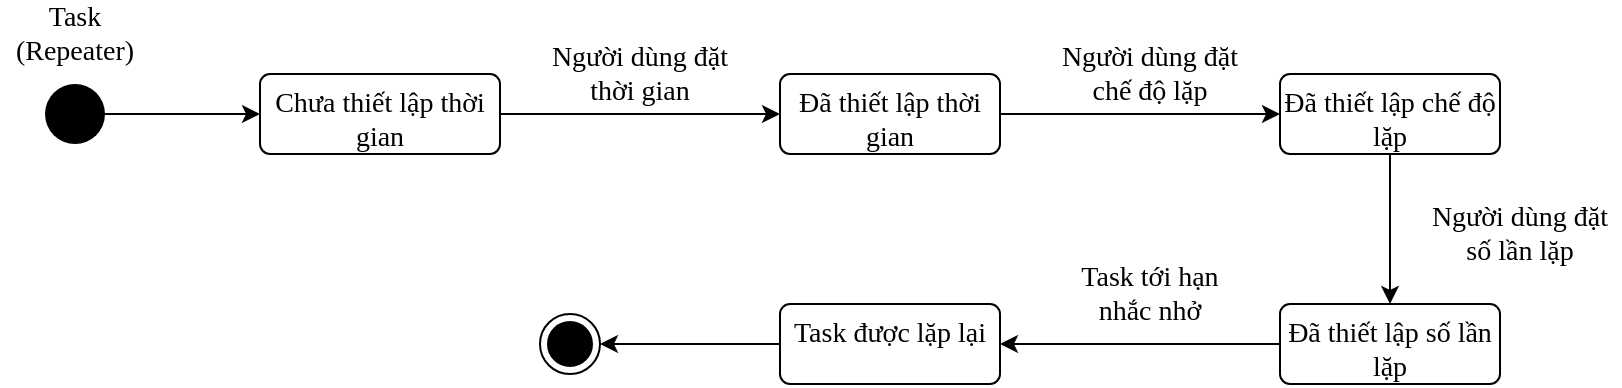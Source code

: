 <mxfile version="13.9.8" type="device"><diagram id="jaPoYFv7e6qm7X59Rcum" name="Page-1"><mxGraphModel dx="868" dy="450" grid="1" gridSize="10" guides="1" tooltips="1" connect="1" arrows="1" fold="1" page="1" pageScale="1" pageWidth="850" pageHeight="1100" math="0" shadow="0"><root><mxCell id="0"/><mxCell id="1" parent="0"/><mxCell id="sZMtWZJPlpAVGIcao_l2-1" style="edgeStyle=orthogonalEdgeStyle;rounded=0;orthogonalLoop=1;jettySize=auto;html=1;fontSize=14;fontFamily=Verdana;" edge="1" parent="1" source="_dT3RBm_xIguee5vzKPt-1" target="_dT3RBm_xIguee5vzKPt-3"><mxGeometry relative="1" as="geometry"/></mxCell><mxCell id="_dT3RBm_xIguee5vzKPt-1" value="" style="ellipse;fillColor=#000000;strokeColor=none;fontFamily=Verdana;fontSize=14;" parent="1" vertex="1"><mxGeometry x="52.5" y="200" width="30" height="30" as="geometry"/></mxCell><mxCell id="sZMtWZJPlpAVGIcao_l2-5" style="edgeStyle=orthogonalEdgeStyle;rounded=0;orthogonalLoop=1;jettySize=auto;html=1;entryX=0;entryY=0.5;entryDx=0;entryDy=0;fontFamily=Verdana;fontSize=14;" edge="1" parent="1" source="_dT3RBm_xIguee5vzKPt-3" target="sZMtWZJPlpAVGIcao_l2-4"><mxGeometry relative="1" as="geometry"/></mxCell><mxCell id="_dT3RBm_xIguee5vzKPt-3" value="Chưa thiết lập thời gian" style="html=1;align=center;verticalAlign=top;rounded=1;absoluteArcSize=1;arcSize=10;dashed=0;fontFamily=Verdana;fontSize=14;whiteSpace=wrap;" parent="1" vertex="1"><mxGeometry x="160" y="195" width="120" height="40" as="geometry"/></mxCell><mxCell id="_dT3RBm_xIguee5vzKPt-4" value="" style="ellipse;html=1;shape=endState;fillColor=#000000;strokeColor=#000000;fontFamily=Verdana;fontSize=14;" parent="1" vertex="1"><mxGeometry x="300" y="315" width="30" height="30" as="geometry"/></mxCell><mxCell id="sZMtWZJPlpAVGIcao_l2-2" value="Task (Repeater)" style="text;html=1;strokeColor=none;fillColor=none;align=center;verticalAlign=middle;whiteSpace=wrap;rounded=0;fontSize=14;fontFamily=Verdana;" vertex="1" parent="1"><mxGeometry x="30" y="160" width="75" height="30" as="geometry"/></mxCell><mxCell id="sZMtWZJPlpAVGIcao_l2-3" value="Người dùng đặt thời gian" style="text;html=1;strokeColor=none;fillColor=none;align=center;verticalAlign=middle;whiteSpace=wrap;rounded=0;fontFamily=Verdana;fontSize=14;" vertex="1" parent="1"><mxGeometry x="300" y="180" width="100" height="30" as="geometry"/></mxCell><mxCell id="sZMtWZJPlpAVGIcao_l2-7" style="edgeStyle=orthogonalEdgeStyle;rounded=0;orthogonalLoop=1;jettySize=auto;html=1;entryX=0;entryY=0.5;entryDx=0;entryDy=0;fontFamily=Verdana;fontSize=14;" edge="1" parent="1" source="sZMtWZJPlpAVGIcao_l2-4" target="sZMtWZJPlpAVGIcao_l2-6"><mxGeometry relative="1" as="geometry"/></mxCell><mxCell id="sZMtWZJPlpAVGIcao_l2-4" value="Đã thiết lập thời gian" style="html=1;align=center;verticalAlign=top;rounded=1;absoluteArcSize=1;arcSize=10;dashed=0;fontFamily=Verdana;fontSize=14;whiteSpace=wrap;" vertex="1" parent="1"><mxGeometry x="420" y="195" width="110" height="40" as="geometry"/></mxCell><mxCell id="sZMtWZJPlpAVGIcao_l2-10" style="edgeStyle=orthogonalEdgeStyle;rounded=0;orthogonalLoop=1;jettySize=auto;html=1;entryX=0.5;entryY=0;entryDx=0;entryDy=0;fontFamily=Verdana;fontSize=14;" edge="1" parent="1" source="sZMtWZJPlpAVGIcao_l2-6" target="sZMtWZJPlpAVGIcao_l2-9"><mxGeometry relative="1" as="geometry"/></mxCell><mxCell id="sZMtWZJPlpAVGIcao_l2-6" value="Đã thiết lập chế độ lặp" style="html=1;align=center;verticalAlign=top;rounded=1;absoluteArcSize=1;arcSize=10;dashed=0;fontFamily=Verdana;fontSize=14;whiteSpace=wrap;" vertex="1" parent="1"><mxGeometry x="670" y="195" width="110" height="40" as="geometry"/></mxCell><mxCell id="sZMtWZJPlpAVGIcao_l2-8" value="Người dùng đặt chế độ lặp" style="text;html=1;strokeColor=none;fillColor=none;align=center;verticalAlign=middle;whiteSpace=wrap;rounded=0;fontFamily=Verdana;fontSize=14;" vertex="1" parent="1"><mxGeometry x="550" y="180" width="110" height="30" as="geometry"/></mxCell><mxCell id="sZMtWZJPlpAVGIcao_l2-22" style="edgeStyle=orthogonalEdgeStyle;rounded=0;orthogonalLoop=1;jettySize=auto;html=1;entryX=1;entryY=0.5;entryDx=0;entryDy=0;fontFamily=Verdana;fontSize=14;" edge="1" parent="1" source="sZMtWZJPlpAVGIcao_l2-9" target="sZMtWZJPlpAVGIcao_l2-12"><mxGeometry relative="1" as="geometry"/></mxCell><mxCell id="sZMtWZJPlpAVGIcao_l2-9" value="Đã thiết lập số lần lặp" style="html=1;align=center;verticalAlign=top;rounded=1;absoluteArcSize=1;arcSize=10;dashed=0;fontFamily=Verdana;fontSize=14;whiteSpace=wrap;" vertex="1" parent="1"><mxGeometry x="670" y="310" width="110" height="40" as="geometry"/></mxCell><mxCell id="sZMtWZJPlpAVGIcao_l2-11" value="Người dùng đặt số lần lặp" style="text;html=1;strokeColor=none;fillColor=none;align=center;verticalAlign=middle;whiteSpace=wrap;rounded=0;fontFamily=Verdana;fontSize=14;" vertex="1" parent="1"><mxGeometry x="740" y="260" width="100" height="30" as="geometry"/></mxCell><mxCell id="sZMtWZJPlpAVGIcao_l2-23" style="edgeStyle=orthogonalEdgeStyle;rounded=0;orthogonalLoop=1;jettySize=auto;html=1;entryX=1;entryY=0.5;entryDx=0;entryDy=0;fontFamily=Verdana;fontSize=14;" edge="1" parent="1" source="sZMtWZJPlpAVGIcao_l2-12" target="_dT3RBm_xIguee5vzKPt-4"><mxGeometry relative="1" as="geometry"/></mxCell><mxCell id="sZMtWZJPlpAVGIcao_l2-12" value="Task được lặp lại" style="html=1;align=center;verticalAlign=top;rounded=1;absoluteArcSize=1;arcSize=10;dashed=0;fontFamily=Verdana;fontSize=14;whiteSpace=wrap;" vertex="1" parent="1"><mxGeometry x="420" y="310" width="110" height="40" as="geometry"/></mxCell><mxCell id="sZMtWZJPlpAVGIcao_l2-24" value="Task tới hạn nhắc nhở" style="text;html=1;strokeColor=none;fillColor=none;align=center;verticalAlign=middle;whiteSpace=wrap;rounded=0;fontFamily=Verdana;fontSize=14;" vertex="1" parent="1"><mxGeometry x="555" y="290" width="100" height="30" as="geometry"/></mxCell></root></mxGraphModel></diagram></mxfile>